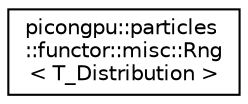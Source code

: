 digraph "Graphical Class Hierarchy"
{
 // LATEX_PDF_SIZE
  edge [fontname="Helvetica",fontsize="10",labelfontname="Helvetica",labelfontsize="10"];
  node [fontname="Helvetica",fontsize="10",shape=record];
  rankdir="LR";
  Node0 [label="picongpu::particles\l::functor::misc::Rng\l\< T_Distribution \>",height=0.2,width=0.4,color="black", fillcolor="white", style="filled",URL="$structpicongpu_1_1particles_1_1functor_1_1misc_1_1_rng.html",tooltip="provide a random number generator"];
}
